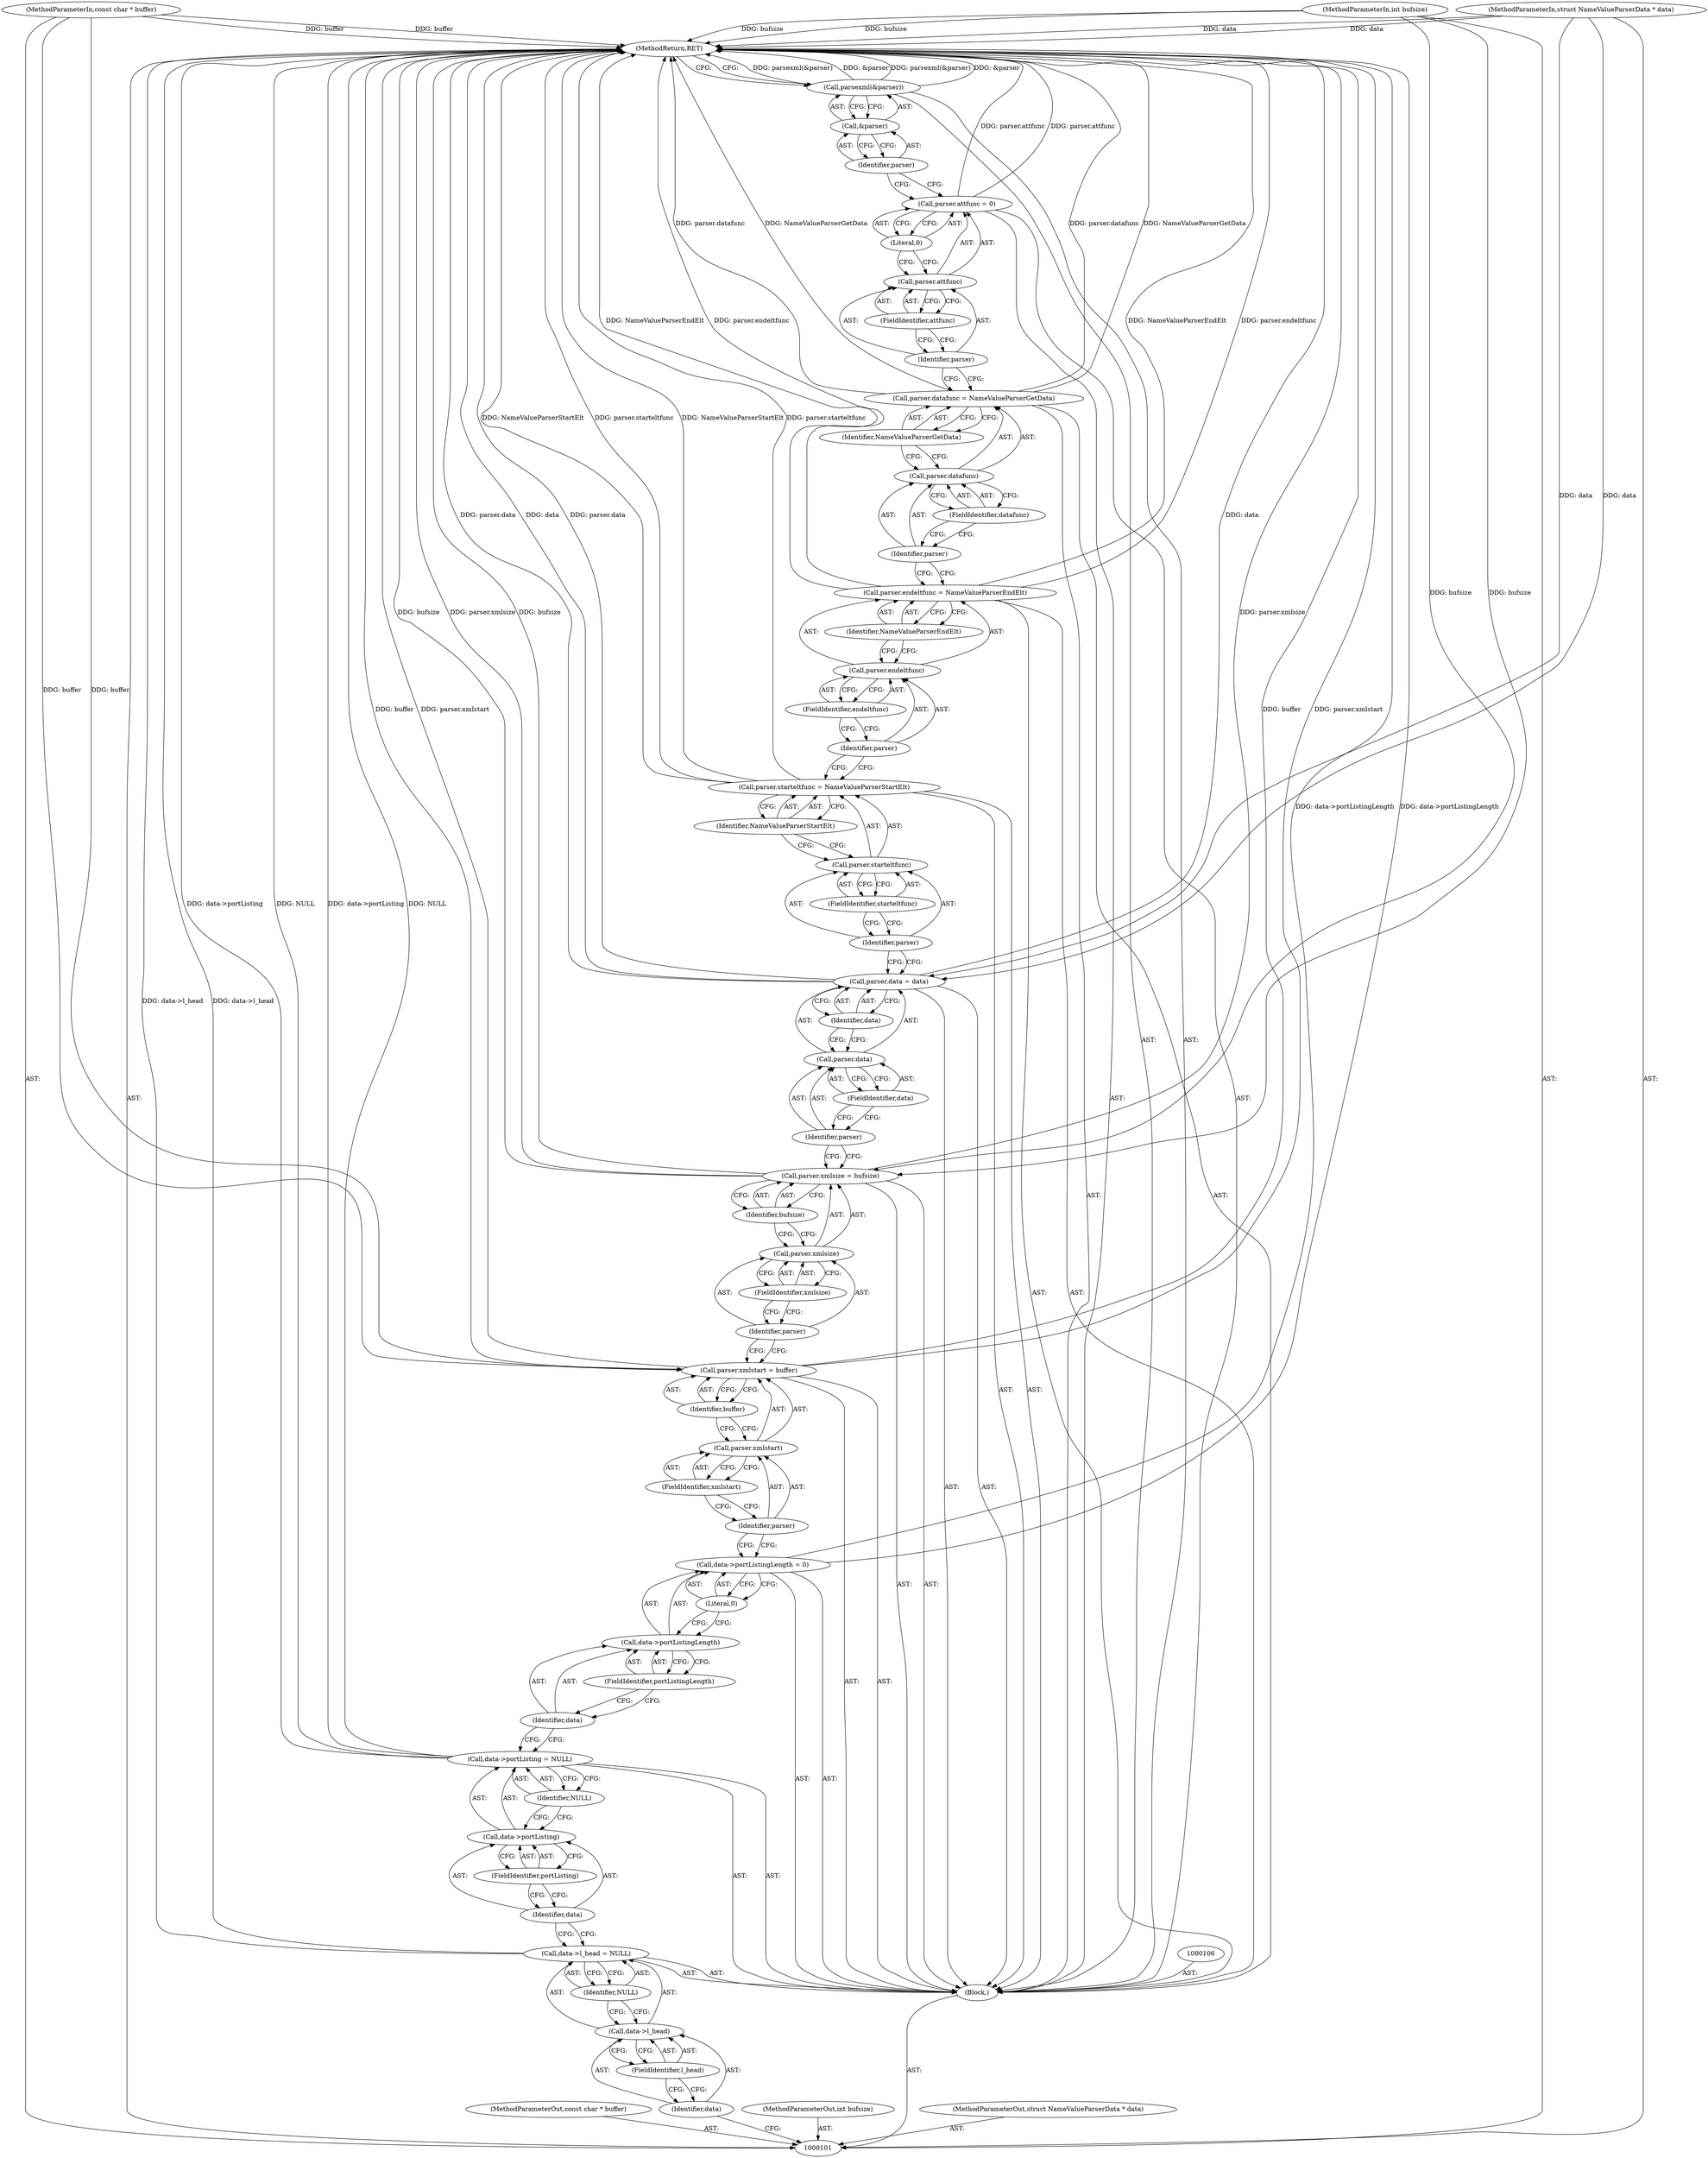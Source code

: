 digraph "1_miniupnp_7aeb624b44f86d335841242ff427433190e7168a" {
"1000160" [label="(MethodReturn,RET)"];
"1000102" [label="(MethodParameterIn,const char * buffer)"];
"1000191" [label="(MethodParameterOut,const char * buffer)"];
"1000103" [label="(MethodParameterIn,int bufsize)"];
"1000192" [label="(MethodParameterOut,int bufsize)"];
"1000131" [label="(Identifier,bufsize)"];
"1000127" [label="(Call,parser.xmlsize = bufsize)"];
"1000128" [label="(Call,parser.xmlsize)"];
"1000129" [label="(Identifier,parser)"];
"1000130" [label="(FieldIdentifier,xmlsize)"];
"1000132" [label="(Call,parser.data = data)"];
"1000133" [label="(Call,parser.data)"];
"1000134" [label="(Identifier,parser)"];
"1000136" [label="(Identifier,data)"];
"1000135" [label="(FieldIdentifier,data)"];
"1000137" [label="(Call,parser.starteltfunc = NameValueParserStartElt)"];
"1000138" [label="(Call,parser.starteltfunc)"];
"1000139" [label="(Identifier,parser)"];
"1000141" [label="(Identifier,NameValueParserStartElt)"];
"1000140" [label="(FieldIdentifier,starteltfunc)"];
"1000142" [label="(Call,parser.endeltfunc = NameValueParserEndElt)"];
"1000143" [label="(Call,parser.endeltfunc)"];
"1000144" [label="(Identifier,parser)"];
"1000146" [label="(Identifier,NameValueParserEndElt)"];
"1000145" [label="(FieldIdentifier,endeltfunc)"];
"1000147" [label="(Call,parser.datafunc = NameValueParserGetData)"];
"1000148" [label="(Call,parser.datafunc)"];
"1000149" [label="(Identifier,parser)"];
"1000151" [label="(Identifier,NameValueParserGetData)"];
"1000150" [label="(FieldIdentifier,datafunc)"];
"1000152" [label="(Call,parser.attfunc = 0)"];
"1000153" [label="(Call,parser.attfunc)"];
"1000154" [label="(Identifier,parser)"];
"1000156" [label="(Literal,0)"];
"1000155" [label="(FieldIdentifier,attfunc)"];
"1000157" [label="(Call,parsexml(&parser))"];
"1000158" [label="(Call,&parser)"];
"1000159" [label="(Identifier,parser)"];
"1000104" [label="(MethodParameterIn,struct NameValueParserData * data)"];
"1000193" [label="(MethodParameterOut,struct NameValueParserData * data)"];
"1000105" [label="(Block,)"];
"1000107" [label="(Call,data->l_head = NULL)"];
"1000108" [label="(Call,data->l_head)"];
"1000109" [label="(Identifier,data)"];
"1000111" [label="(Identifier,NULL)"];
"1000110" [label="(FieldIdentifier,l_head)"];
"1000112" [label="(Call,data->portListing = NULL)"];
"1000113" [label="(Call,data->portListing)"];
"1000114" [label="(Identifier,data)"];
"1000116" [label="(Identifier,NULL)"];
"1000115" [label="(FieldIdentifier,portListing)"];
"1000117" [label="(Call,data->portListingLength = 0)"];
"1000118" [label="(Call,data->portListingLength)"];
"1000119" [label="(Identifier,data)"];
"1000121" [label="(Literal,0)"];
"1000120" [label="(FieldIdentifier,portListingLength)"];
"1000122" [label="(Call,parser.xmlstart = buffer)"];
"1000123" [label="(Call,parser.xmlstart)"];
"1000124" [label="(Identifier,parser)"];
"1000126" [label="(Identifier,buffer)"];
"1000125" [label="(FieldIdentifier,xmlstart)"];
"1000160" -> "1000101"  [label="AST: "];
"1000160" -> "1000157"  [label="CFG: "];
"1000122" -> "1000160"  [label="DDG: buffer"];
"1000122" -> "1000160"  [label="DDG: parser.xmlstart"];
"1000107" -> "1000160"  [label="DDG: data->l_head"];
"1000157" -> "1000160"  [label="DDG: parsexml(&parser)"];
"1000157" -> "1000160"  [label="DDG: &parser"];
"1000104" -> "1000160"  [label="DDG: data"];
"1000147" -> "1000160"  [label="DDG: parser.datafunc"];
"1000147" -> "1000160"  [label="DDG: NameValueParserGetData"];
"1000117" -> "1000160"  [label="DDG: data->portListingLength"];
"1000112" -> "1000160"  [label="DDG: data->portListing"];
"1000112" -> "1000160"  [label="DDG: NULL"];
"1000142" -> "1000160"  [label="DDG: NameValueParserEndElt"];
"1000142" -> "1000160"  [label="DDG: parser.endeltfunc"];
"1000127" -> "1000160"  [label="DDG: bufsize"];
"1000127" -> "1000160"  [label="DDG: parser.xmlsize"];
"1000137" -> "1000160"  [label="DDG: NameValueParserStartElt"];
"1000137" -> "1000160"  [label="DDG: parser.starteltfunc"];
"1000103" -> "1000160"  [label="DDG: bufsize"];
"1000152" -> "1000160"  [label="DDG: parser.attfunc"];
"1000132" -> "1000160"  [label="DDG: parser.data"];
"1000132" -> "1000160"  [label="DDG: data"];
"1000102" -> "1000160"  [label="DDG: buffer"];
"1000102" -> "1000101"  [label="AST: "];
"1000102" -> "1000160"  [label="DDG: buffer"];
"1000102" -> "1000122"  [label="DDG: buffer"];
"1000191" -> "1000101"  [label="AST: "];
"1000103" -> "1000101"  [label="AST: "];
"1000103" -> "1000160"  [label="DDG: bufsize"];
"1000103" -> "1000127"  [label="DDG: bufsize"];
"1000192" -> "1000101"  [label="AST: "];
"1000131" -> "1000127"  [label="AST: "];
"1000131" -> "1000128"  [label="CFG: "];
"1000127" -> "1000131"  [label="CFG: "];
"1000127" -> "1000105"  [label="AST: "];
"1000127" -> "1000131"  [label="CFG: "];
"1000128" -> "1000127"  [label="AST: "];
"1000131" -> "1000127"  [label="AST: "];
"1000134" -> "1000127"  [label="CFG: "];
"1000127" -> "1000160"  [label="DDG: bufsize"];
"1000127" -> "1000160"  [label="DDG: parser.xmlsize"];
"1000103" -> "1000127"  [label="DDG: bufsize"];
"1000128" -> "1000127"  [label="AST: "];
"1000128" -> "1000130"  [label="CFG: "];
"1000129" -> "1000128"  [label="AST: "];
"1000130" -> "1000128"  [label="AST: "];
"1000131" -> "1000128"  [label="CFG: "];
"1000129" -> "1000128"  [label="AST: "];
"1000129" -> "1000122"  [label="CFG: "];
"1000130" -> "1000129"  [label="CFG: "];
"1000130" -> "1000128"  [label="AST: "];
"1000130" -> "1000129"  [label="CFG: "];
"1000128" -> "1000130"  [label="CFG: "];
"1000132" -> "1000105"  [label="AST: "];
"1000132" -> "1000136"  [label="CFG: "];
"1000133" -> "1000132"  [label="AST: "];
"1000136" -> "1000132"  [label="AST: "];
"1000139" -> "1000132"  [label="CFG: "];
"1000132" -> "1000160"  [label="DDG: parser.data"];
"1000132" -> "1000160"  [label="DDG: data"];
"1000104" -> "1000132"  [label="DDG: data"];
"1000133" -> "1000132"  [label="AST: "];
"1000133" -> "1000135"  [label="CFG: "];
"1000134" -> "1000133"  [label="AST: "];
"1000135" -> "1000133"  [label="AST: "];
"1000136" -> "1000133"  [label="CFG: "];
"1000134" -> "1000133"  [label="AST: "];
"1000134" -> "1000127"  [label="CFG: "];
"1000135" -> "1000134"  [label="CFG: "];
"1000136" -> "1000132"  [label="AST: "];
"1000136" -> "1000133"  [label="CFG: "];
"1000132" -> "1000136"  [label="CFG: "];
"1000135" -> "1000133"  [label="AST: "];
"1000135" -> "1000134"  [label="CFG: "];
"1000133" -> "1000135"  [label="CFG: "];
"1000137" -> "1000105"  [label="AST: "];
"1000137" -> "1000141"  [label="CFG: "];
"1000138" -> "1000137"  [label="AST: "];
"1000141" -> "1000137"  [label="AST: "];
"1000144" -> "1000137"  [label="CFG: "];
"1000137" -> "1000160"  [label="DDG: NameValueParserStartElt"];
"1000137" -> "1000160"  [label="DDG: parser.starteltfunc"];
"1000138" -> "1000137"  [label="AST: "];
"1000138" -> "1000140"  [label="CFG: "];
"1000139" -> "1000138"  [label="AST: "];
"1000140" -> "1000138"  [label="AST: "];
"1000141" -> "1000138"  [label="CFG: "];
"1000139" -> "1000138"  [label="AST: "];
"1000139" -> "1000132"  [label="CFG: "];
"1000140" -> "1000139"  [label="CFG: "];
"1000141" -> "1000137"  [label="AST: "];
"1000141" -> "1000138"  [label="CFG: "];
"1000137" -> "1000141"  [label="CFG: "];
"1000140" -> "1000138"  [label="AST: "];
"1000140" -> "1000139"  [label="CFG: "];
"1000138" -> "1000140"  [label="CFG: "];
"1000142" -> "1000105"  [label="AST: "];
"1000142" -> "1000146"  [label="CFG: "];
"1000143" -> "1000142"  [label="AST: "];
"1000146" -> "1000142"  [label="AST: "];
"1000149" -> "1000142"  [label="CFG: "];
"1000142" -> "1000160"  [label="DDG: NameValueParserEndElt"];
"1000142" -> "1000160"  [label="DDG: parser.endeltfunc"];
"1000143" -> "1000142"  [label="AST: "];
"1000143" -> "1000145"  [label="CFG: "];
"1000144" -> "1000143"  [label="AST: "];
"1000145" -> "1000143"  [label="AST: "];
"1000146" -> "1000143"  [label="CFG: "];
"1000144" -> "1000143"  [label="AST: "];
"1000144" -> "1000137"  [label="CFG: "];
"1000145" -> "1000144"  [label="CFG: "];
"1000146" -> "1000142"  [label="AST: "];
"1000146" -> "1000143"  [label="CFG: "];
"1000142" -> "1000146"  [label="CFG: "];
"1000145" -> "1000143"  [label="AST: "];
"1000145" -> "1000144"  [label="CFG: "];
"1000143" -> "1000145"  [label="CFG: "];
"1000147" -> "1000105"  [label="AST: "];
"1000147" -> "1000151"  [label="CFG: "];
"1000148" -> "1000147"  [label="AST: "];
"1000151" -> "1000147"  [label="AST: "];
"1000154" -> "1000147"  [label="CFG: "];
"1000147" -> "1000160"  [label="DDG: parser.datafunc"];
"1000147" -> "1000160"  [label="DDG: NameValueParserGetData"];
"1000148" -> "1000147"  [label="AST: "];
"1000148" -> "1000150"  [label="CFG: "];
"1000149" -> "1000148"  [label="AST: "];
"1000150" -> "1000148"  [label="AST: "];
"1000151" -> "1000148"  [label="CFG: "];
"1000149" -> "1000148"  [label="AST: "];
"1000149" -> "1000142"  [label="CFG: "];
"1000150" -> "1000149"  [label="CFG: "];
"1000151" -> "1000147"  [label="AST: "];
"1000151" -> "1000148"  [label="CFG: "];
"1000147" -> "1000151"  [label="CFG: "];
"1000150" -> "1000148"  [label="AST: "];
"1000150" -> "1000149"  [label="CFG: "];
"1000148" -> "1000150"  [label="CFG: "];
"1000152" -> "1000105"  [label="AST: "];
"1000152" -> "1000156"  [label="CFG: "];
"1000153" -> "1000152"  [label="AST: "];
"1000156" -> "1000152"  [label="AST: "];
"1000159" -> "1000152"  [label="CFG: "];
"1000152" -> "1000160"  [label="DDG: parser.attfunc"];
"1000153" -> "1000152"  [label="AST: "];
"1000153" -> "1000155"  [label="CFG: "];
"1000154" -> "1000153"  [label="AST: "];
"1000155" -> "1000153"  [label="AST: "];
"1000156" -> "1000153"  [label="CFG: "];
"1000154" -> "1000153"  [label="AST: "];
"1000154" -> "1000147"  [label="CFG: "];
"1000155" -> "1000154"  [label="CFG: "];
"1000156" -> "1000152"  [label="AST: "];
"1000156" -> "1000153"  [label="CFG: "];
"1000152" -> "1000156"  [label="CFG: "];
"1000155" -> "1000153"  [label="AST: "];
"1000155" -> "1000154"  [label="CFG: "];
"1000153" -> "1000155"  [label="CFG: "];
"1000157" -> "1000105"  [label="AST: "];
"1000157" -> "1000158"  [label="CFG: "];
"1000158" -> "1000157"  [label="AST: "];
"1000160" -> "1000157"  [label="CFG: "];
"1000157" -> "1000160"  [label="DDG: parsexml(&parser)"];
"1000157" -> "1000160"  [label="DDG: &parser"];
"1000158" -> "1000157"  [label="AST: "];
"1000158" -> "1000159"  [label="CFG: "];
"1000159" -> "1000158"  [label="AST: "];
"1000157" -> "1000158"  [label="CFG: "];
"1000159" -> "1000158"  [label="AST: "];
"1000159" -> "1000152"  [label="CFG: "];
"1000158" -> "1000159"  [label="CFG: "];
"1000104" -> "1000101"  [label="AST: "];
"1000104" -> "1000160"  [label="DDG: data"];
"1000104" -> "1000132"  [label="DDG: data"];
"1000193" -> "1000101"  [label="AST: "];
"1000105" -> "1000101"  [label="AST: "];
"1000106" -> "1000105"  [label="AST: "];
"1000107" -> "1000105"  [label="AST: "];
"1000112" -> "1000105"  [label="AST: "];
"1000117" -> "1000105"  [label="AST: "];
"1000122" -> "1000105"  [label="AST: "];
"1000127" -> "1000105"  [label="AST: "];
"1000132" -> "1000105"  [label="AST: "];
"1000137" -> "1000105"  [label="AST: "];
"1000142" -> "1000105"  [label="AST: "];
"1000147" -> "1000105"  [label="AST: "];
"1000152" -> "1000105"  [label="AST: "];
"1000157" -> "1000105"  [label="AST: "];
"1000107" -> "1000105"  [label="AST: "];
"1000107" -> "1000111"  [label="CFG: "];
"1000108" -> "1000107"  [label="AST: "];
"1000111" -> "1000107"  [label="AST: "];
"1000114" -> "1000107"  [label="CFG: "];
"1000107" -> "1000160"  [label="DDG: data->l_head"];
"1000108" -> "1000107"  [label="AST: "];
"1000108" -> "1000110"  [label="CFG: "];
"1000109" -> "1000108"  [label="AST: "];
"1000110" -> "1000108"  [label="AST: "];
"1000111" -> "1000108"  [label="CFG: "];
"1000109" -> "1000108"  [label="AST: "];
"1000109" -> "1000101"  [label="CFG: "];
"1000110" -> "1000109"  [label="CFG: "];
"1000111" -> "1000107"  [label="AST: "];
"1000111" -> "1000108"  [label="CFG: "];
"1000107" -> "1000111"  [label="CFG: "];
"1000110" -> "1000108"  [label="AST: "];
"1000110" -> "1000109"  [label="CFG: "];
"1000108" -> "1000110"  [label="CFG: "];
"1000112" -> "1000105"  [label="AST: "];
"1000112" -> "1000116"  [label="CFG: "];
"1000113" -> "1000112"  [label="AST: "];
"1000116" -> "1000112"  [label="AST: "];
"1000119" -> "1000112"  [label="CFG: "];
"1000112" -> "1000160"  [label="DDG: data->portListing"];
"1000112" -> "1000160"  [label="DDG: NULL"];
"1000113" -> "1000112"  [label="AST: "];
"1000113" -> "1000115"  [label="CFG: "];
"1000114" -> "1000113"  [label="AST: "];
"1000115" -> "1000113"  [label="AST: "];
"1000116" -> "1000113"  [label="CFG: "];
"1000114" -> "1000113"  [label="AST: "];
"1000114" -> "1000107"  [label="CFG: "];
"1000115" -> "1000114"  [label="CFG: "];
"1000116" -> "1000112"  [label="AST: "];
"1000116" -> "1000113"  [label="CFG: "];
"1000112" -> "1000116"  [label="CFG: "];
"1000115" -> "1000113"  [label="AST: "];
"1000115" -> "1000114"  [label="CFG: "];
"1000113" -> "1000115"  [label="CFG: "];
"1000117" -> "1000105"  [label="AST: "];
"1000117" -> "1000121"  [label="CFG: "];
"1000118" -> "1000117"  [label="AST: "];
"1000121" -> "1000117"  [label="AST: "];
"1000124" -> "1000117"  [label="CFG: "];
"1000117" -> "1000160"  [label="DDG: data->portListingLength"];
"1000118" -> "1000117"  [label="AST: "];
"1000118" -> "1000120"  [label="CFG: "];
"1000119" -> "1000118"  [label="AST: "];
"1000120" -> "1000118"  [label="AST: "];
"1000121" -> "1000118"  [label="CFG: "];
"1000119" -> "1000118"  [label="AST: "];
"1000119" -> "1000112"  [label="CFG: "];
"1000120" -> "1000119"  [label="CFG: "];
"1000121" -> "1000117"  [label="AST: "];
"1000121" -> "1000118"  [label="CFG: "];
"1000117" -> "1000121"  [label="CFG: "];
"1000120" -> "1000118"  [label="AST: "];
"1000120" -> "1000119"  [label="CFG: "];
"1000118" -> "1000120"  [label="CFG: "];
"1000122" -> "1000105"  [label="AST: "];
"1000122" -> "1000126"  [label="CFG: "];
"1000123" -> "1000122"  [label="AST: "];
"1000126" -> "1000122"  [label="AST: "];
"1000129" -> "1000122"  [label="CFG: "];
"1000122" -> "1000160"  [label="DDG: buffer"];
"1000122" -> "1000160"  [label="DDG: parser.xmlstart"];
"1000102" -> "1000122"  [label="DDG: buffer"];
"1000123" -> "1000122"  [label="AST: "];
"1000123" -> "1000125"  [label="CFG: "];
"1000124" -> "1000123"  [label="AST: "];
"1000125" -> "1000123"  [label="AST: "];
"1000126" -> "1000123"  [label="CFG: "];
"1000124" -> "1000123"  [label="AST: "];
"1000124" -> "1000117"  [label="CFG: "];
"1000125" -> "1000124"  [label="CFG: "];
"1000126" -> "1000122"  [label="AST: "];
"1000126" -> "1000123"  [label="CFG: "];
"1000122" -> "1000126"  [label="CFG: "];
"1000125" -> "1000123"  [label="AST: "];
"1000125" -> "1000124"  [label="CFG: "];
"1000123" -> "1000125"  [label="CFG: "];
}
